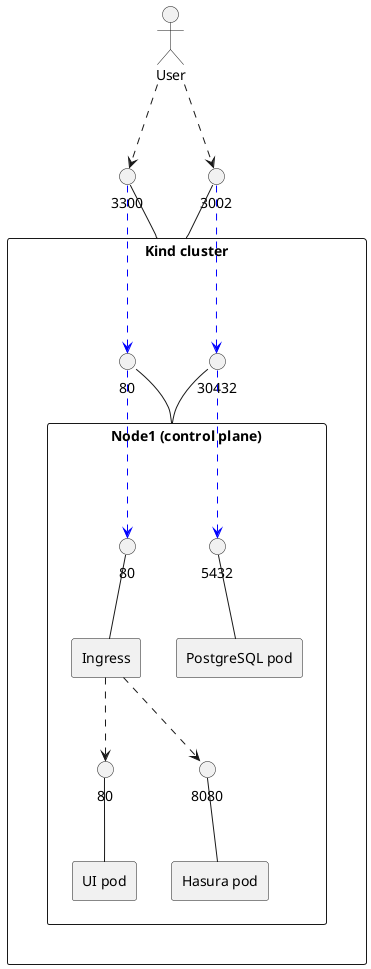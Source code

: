 @startuml

skinparam componentStyle rectangle

actor User
interface "3300" as KIND_UI_PORT
interface "3002" as KIND_PSQL_PORT

component "Kind cluster" as KIND_CLUSTER {
   interface "30432" as NODE_PSQL_PORT
   interface "80" as NODE_UI_PORT

   component "Node1 (control plane)" as NODE1 {
      interface "5432" as POD_PSQL_PORT
      interface "80" as POD_UI_PORT
      interface "8080" as POD_HASURA_PORT
      interface "80" as INGRESS_UI_PORT

      component [Ingress]
      component [PostgreSQL pod]
      component [Hasura pod]
      component [UI pod]

      POD_PSQL_PORT -- [PostgreSQL pod]
      POD_UI_PORT -- [UI pod]
      POD_HASURA_PORT -- [Hasura pod]
      INGRESS_UI_PORT -- [Ingress]

      [Ingress] ..> POD_UI_PORT
      [Ingress] ..> POD_HASURA_PORT
   }

   NODE_PSQL_PORT -- NODE1
   NODE_UI_PORT -- NODE1

  ' hidden arrows for aligning elements
   NODE1 .[hidden].> POD_PSQL_PORT
   NODE1 .[hidden].> INGRESS_UI_PORT

   NODE_PSQL_PORT .[#blue].> POD_PSQL_PORT
   NODE_UI_PORT .[#blue].> INGRESS_UI_PORT
}

KIND_PSQL_PORT -- KIND_CLUSTER
KIND_UI_PORT -- KIND_CLUSTER

' hidden arrows for aligning elements
KIND_CLUSTER .[hidden].> NODE_PSQL_PORT
KIND_CLUSTER .[hidden].> NODE_UI_PORT

KIND_PSQL_PORT .[#blue].> NODE_PSQL_PORT
KIND_UI_PORT .[#blue].> NODE_UI_PORT

User ..> KIND_PSQL_PORT
User ..> KIND_UI_PORT

@enduml
